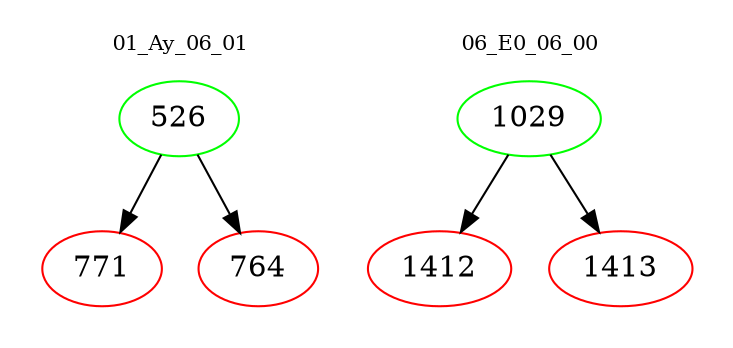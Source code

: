 digraph{
subgraph cluster_0 {
color = white
label = "01_Ay_06_01";
fontsize=10;
T0_526 [label="526", color="green"]
T0_526 -> T0_771 [color="black"]
T0_771 [label="771", color="red"]
T0_526 -> T0_764 [color="black"]
T0_764 [label="764", color="red"]
}
subgraph cluster_1 {
color = white
label = "06_E0_06_00";
fontsize=10;
T1_1029 [label="1029", color="green"]
T1_1029 -> T1_1412 [color="black"]
T1_1412 [label="1412", color="red"]
T1_1029 -> T1_1413 [color="black"]
T1_1413 [label="1413", color="red"]
}
}
